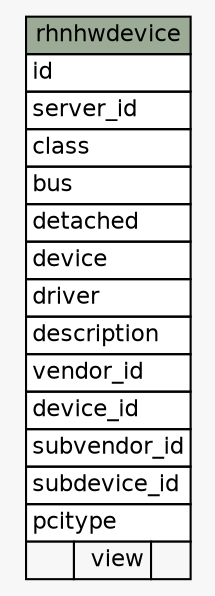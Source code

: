 // dot 2.26.0 on Linux 2.6.32-504.el6.x86_64
// SchemaSpy rev 590
digraph "rhnhwdevice" {
  graph [
    rankdir="RL"
    bgcolor="#f7f7f7"
    nodesep="0.18"
    ranksep="0.46"
    fontname="Helvetica"
    fontsize="11"
  ];
  node [
    fontname="Helvetica"
    fontsize="11"
    shape="plaintext"
  ];
  edge [
    arrowsize="0.8"
  ];
  "rhnhwdevice" [
    label=<
    <TABLE BORDER="0" CELLBORDER="1" CELLSPACING="0" BGCOLOR="#ffffff">
      <TR><TD COLSPAN="3" BGCOLOR="#9bab96" ALIGN="CENTER">rhnhwdevice</TD></TR>
      <TR><TD PORT="id" COLSPAN="3" ALIGN="LEFT">id</TD></TR>
      <TR><TD PORT="server_id" COLSPAN="3" ALIGN="LEFT">server_id</TD></TR>
      <TR><TD PORT="class" COLSPAN="3" ALIGN="LEFT">class</TD></TR>
      <TR><TD PORT="bus" COLSPAN="3" ALIGN="LEFT">bus</TD></TR>
      <TR><TD PORT="detached" COLSPAN="3" ALIGN="LEFT">detached</TD></TR>
      <TR><TD PORT="device" COLSPAN="3" ALIGN="LEFT">device</TD></TR>
      <TR><TD PORT="driver" COLSPAN="3" ALIGN="LEFT">driver</TD></TR>
      <TR><TD PORT="description" COLSPAN="3" ALIGN="LEFT">description</TD></TR>
      <TR><TD PORT="vendor_id" COLSPAN="3" ALIGN="LEFT">vendor_id</TD></TR>
      <TR><TD PORT="device_id" COLSPAN="3" ALIGN="LEFT">device_id</TD></TR>
      <TR><TD PORT="subvendor_id" COLSPAN="3" ALIGN="LEFT">subvendor_id</TD></TR>
      <TR><TD PORT="subdevice_id" COLSPAN="3" ALIGN="LEFT">subdevice_id</TD></TR>
      <TR><TD PORT="pcitype" COLSPAN="3" ALIGN="LEFT">pcitype</TD></TR>
      <TR><TD ALIGN="LEFT" BGCOLOR="#f7f7f7">  </TD><TD ALIGN="RIGHT" BGCOLOR="#f7f7f7">view</TD><TD ALIGN="RIGHT" BGCOLOR="#f7f7f7">  </TD></TR>
    </TABLE>>
    URL="tables/rhnhwdevice.html"
    tooltip="rhnhwdevice"
  ];
}
